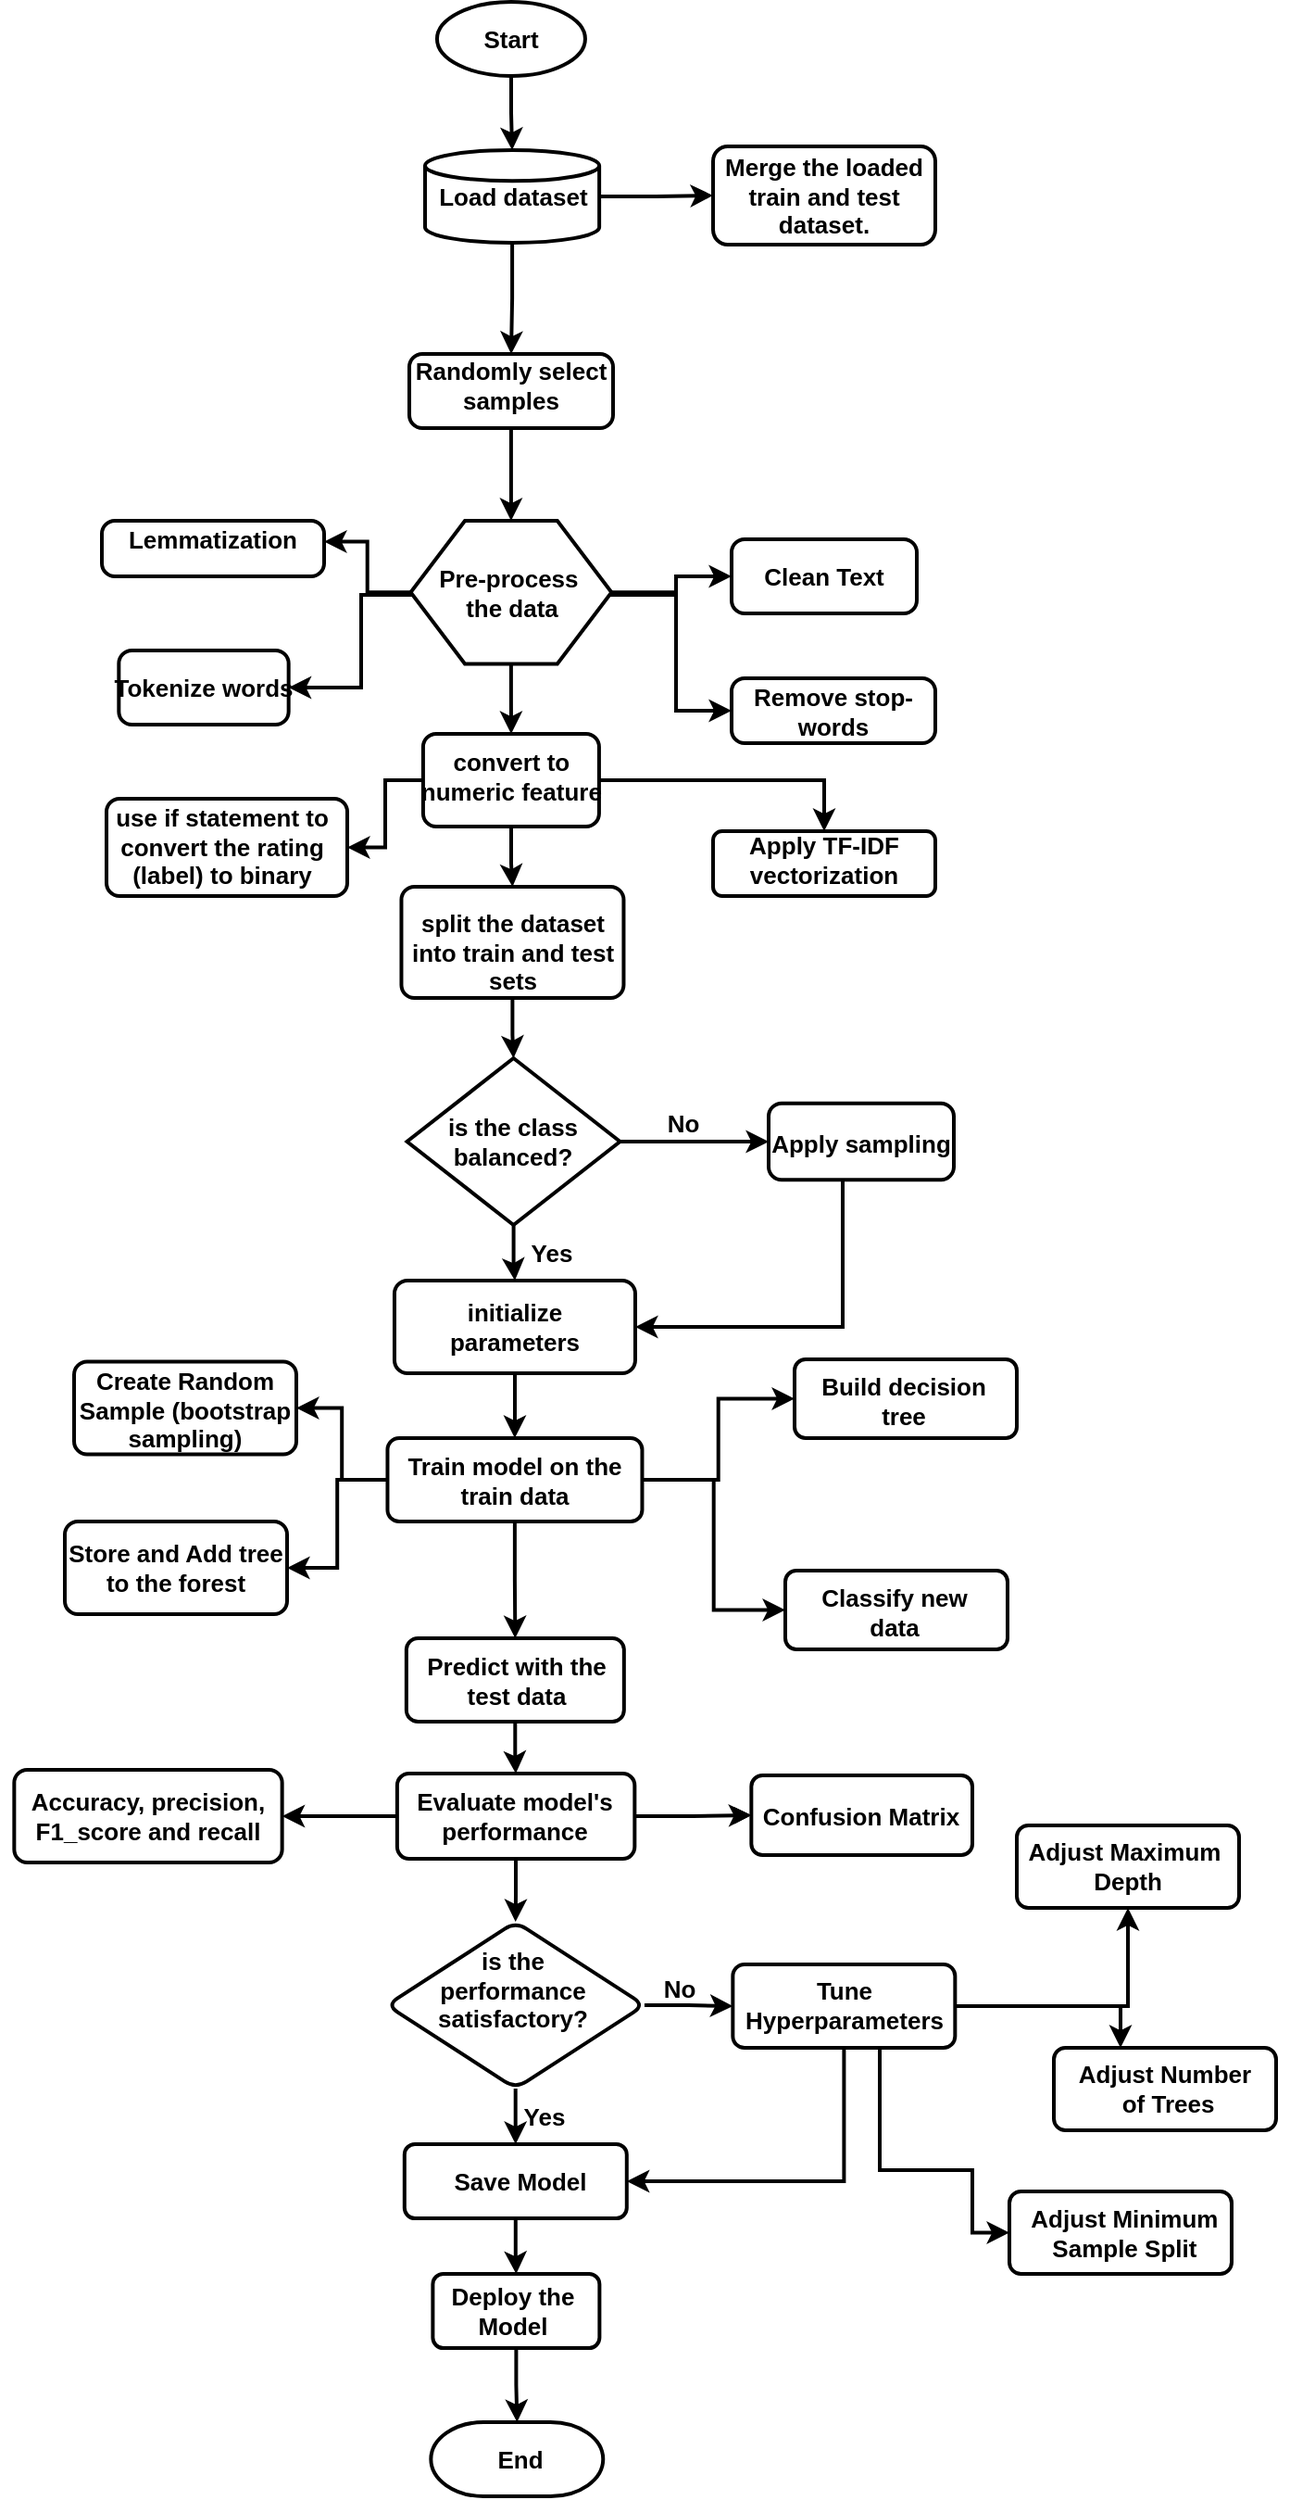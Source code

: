 <mxfile version="24.7.6">
  <diagram name="Page-1" id="PFaxBS-Ukp7_NDawzfFm">
    <mxGraphModel dx="1050" dy="1821" grid="1" gridSize="10" guides="1" tooltips="1" connect="1" arrows="1" fold="1" page="1" pageScale="1" pageWidth="827" pageHeight="1169" math="0" shadow="0">
      <root>
        <mxCell id="0" />
        <mxCell id="1" parent="0" />
        <mxCell id="_dyGJRKh12PWZx9ckZMx-125" value="" style="whiteSpace=wrap;html=1;rounded=1;arcSize=14;strokeWidth=2;" vertex="1" parent="1">
          <mxGeometry x="594" y="864" width="120" height="44.5" as="geometry" />
        </mxCell>
        <mxCell id="_dyGJRKh12PWZx9ckZMx-127" value="" style="whiteSpace=wrap;html=1;rounded=1;arcSize=14;strokeWidth=2;" vertex="1" parent="1">
          <mxGeometry x="590" y="1061.5" width="120" height="44.5" as="geometry" />
        </mxCell>
        <mxCell id="_dyGJRKh12PWZx9ckZMx-6" value="" style="edgeStyle=orthogonalEdgeStyle;rounded=0;orthogonalLoop=1;jettySize=auto;html=1;strokeWidth=2;" edge="1" parent="1" source="7YQOk0jtN4cWd0VONJ17-51" target="_dyGJRKh12PWZx9ckZMx-5">
          <mxGeometry relative="1" as="geometry" />
        </mxCell>
        <mxCell id="_dyGJRKh12PWZx9ckZMx-10" style="edgeStyle=orthogonalEdgeStyle;rounded=0;orthogonalLoop=1;jettySize=auto;html=1;entryX=1;entryY=0.5;entryDx=0;entryDy=0;strokeWidth=2;" edge="1" parent="1" source="7YQOk0jtN4cWd0VONJ17-51" target="7YQOk0jtN4cWd0VONJ17-68">
          <mxGeometry relative="1" as="geometry">
            <mxPoint x="240" y="380" as="targetPoint" />
          </mxGeometry>
        </mxCell>
        <mxCell id="_dyGJRKh12PWZx9ckZMx-13" style="edgeStyle=orthogonalEdgeStyle;rounded=0;orthogonalLoop=1;jettySize=auto;html=1;entryX=0.5;entryY=0;entryDx=0;entryDy=0;strokeWidth=2;" edge="1" parent="1" source="7YQOk0jtN4cWd0VONJ17-51" target="7YQOk0jtN4cWd0VONJ17-56">
          <mxGeometry relative="1" as="geometry" />
        </mxCell>
        <mxCell id="7YQOk0jtN4cWd0VONJ17-51" value="" style="rounded=1;whiteSpace=wrap;html=1;absoluteArcSize=1;arcSize=14;strokeWidth=2;" parent="1" vertex="1">
          <mxGeometry x="273.46" y="275" width="95" height="50" as="geometry" />
        </mxCell>
        <mxCell id="7YQOk0jtN4cWd0VONJ17-6" value="" style="group" parent="1" vertex="1" connectable="0">
          <mxGeometry x="272.5" y="-100" width="80" height="40" as="geometry" />
        </mxCell>
        <mxCell id="7YQOk0jtN4cWd0VONJ17-1" value="" style="strokeWidth=2;html=1;shape=mxgraph.flowchart.start_1;whiteSpace=wrap;" parent="7YQOk0jtN4cWd0VONJ17-6" vertex="1">
          <mxGeometry x="8.47" y="-20" width="80" height="40" as="geometry" />
        </mxCell>
        <mxCell id="7YQOk0jtN4cWd0VONJ17-2" value="&lt;b&gt;&lt;font style=&quot;font-size: 13px;&quot;&gt;Start&lt;/font&gt;&lt;/b&gt;" style="text;strokeColor=none;align=center;fillColor=none;html=1;verticalAlign=middle;whiteSpace=wrap;rounded=0;" parent="7YQOk0jtN4cWd0VONJ17-6" vertex="1">
          <mxGeometry x="24.5" y="-10" width="48" height="20" as="geometry" />
        </mxCell>
        <mxCell id="_dyGJRKh12PWZx9ckZMx-45" style="edgeStyle=orthogonalEdgeStyle;rounded=0;orthogonalLoop=1;jettySize=auto;html=1;exitX=0.5;exitY=1;exitDx=0;exitDy=0;" edge="1" parent="7YQOk0jtN4cWd0VONJ17-6" source="7YQOk0jtN4cWd0VONJ17-2" target="7YQOk0jtN4cWd0VONJ17-2">
          <mxGeometry relative="1" as="geometry" />
        </mxCell>
        <mxCell id="7YQOk0jtN4cWd0VONJ17-23" value="" style="rounded=1;whiteSpace=wrap;html=1;absoluteArcSize=1;arcSize=14;strokeWidth=2;" parent="1" vertex="1">
          <mxGeometry x="440" y="170" width="100" height="40" as="geometry" />
        </mxCell>
        <mxCell id="7YQOk0jtN4cWd0VONJ17-24" value="&lt;b style=&quot;&quot;&gt;&lt;font style=&quot;font-size: 13px;&quot;&gt;Clean Text&lt;/font&gt;&lt;/b&gt;" style="text;strokeColor=none;align=center;fillColor=none;html=1;verticalAlign=middle;whiteSpace=wrap;rounded=0;" parent="1" vertex="1">
          <mxGeometry x="430" y="175" width="120" height="30" as="geometry" />
        </mxCell>
        <mxCell id="7YQOk0jtN4cWd0VONJ17-35" value="" style="group;fontStyle=4" parent="1" vertex="1" connectable="0">
          <mxGeometry x="100" y="160" width="120" height="30" as="geometry" />
        </mxCell>
        <mxCell id="7YQOk0jtN4cWd0VONJ17-22" value="" style="rounded=1;whiteSpace=wrap;html=1;absoluteArcSize=1;arcSize=14;strokeWidth=2;" parent="7YQOk0jtN4cWd0VONJ17-35" vertex="1">
          <mxGeometry width="120" height="30" as="geometry" />
        </mxCell>
        <mxCell id="7YQOk0jtN4cWd0VONJ17-29" value="&lt;b&gt;&lt;span style=&quot;line-height: 107%;&quot;&gt;&lt;font style=&quot;font-size: 13px;&quot;&gt;Lemmatization&lt;/font&gt;&lt;/span&gt;&lt;/b&gt;" style="text;strokeColor=none;align=center;fillColor=none;html=1;verticalAlign=middle;whiteSpace=wrap;rounded=0;" parent="7YQOk0jtN4cWd0VONJ17-35" vertex="1">
          <mxGeometry width="120" height="22.5" as="geometry" />
        </mxCell>
        <mxCell id="7YQOk0jtN4cWd0VONJ17-36" style="edgeStyle=orthogonalEdgeStyle;rounded=0;orthogonalLoop=1;jettySize=auto;html=1;entryX=1;entryY=0.5;entryDx=0;entryDy=0;strokeWidth=2;" parent="1" source="7YQOk0jtN4cWd0VONJ17-25" target="7YQOk0jtN4cWd0VONJ17-29" edge="1">
          <mxGeometry relative="1" as="geometry" />
        </mxCell>
        <mxCell id="7YQOk0jtN4cWd0VONJ17-38" value="" style="group;fontStyle=4" parent="1" vertex="1" connectable="0">
          <mxGeometry x="100" y="230" width="110" height="40" as="geometry" />
        </mxCell>
        <mxCell id="7YQOk0jtN4cWd0VONJ17-21" value="" style="rounded=1;whiteSpace=wrap;html=1;absoluteArcSize=1;arcSize=14;strokeWidth=2;" parent="7YQOk0jtN4cWd0VONJ17-38" vertex="1">
          <mxGeometry x="9.167" width="91.667" height="40" as="geometry" />
        </mxCell>
        <mxCell id="7YQOk0jtN4cWd0VONJ17-27" value="&lt;b style=&quot;&quot;&gt;&lt;font style=&quot;font-size: 13px;&quot;&gt;Tokenize words&lt;/font&gt;&lt;/b&gt;" style="text;strokeColor=none;align=center;fillColor=none;html=1;verticalAlign=middle;whiteSpace=wrap;rounded=0;" parent="7YQOk0jtN4cWd0VONJ17-38" vertex="1">
          <mxGeometry y="5" width="110" height="30" as="geometry" />
        </mxCell>
        <mxCell id="7YQOk0jtN4cWd0VONJ17-44" style="edgeStyle=orthogonalEdgeStyle;rounded=0;orthogonalLoop=1;jettySize=auto;html=1;strokeWidth=2;" parent="1" source="7YQOk0jtN4cWd0VONJ17-25" target="7YQOk0jtN4cWd0VONJ17-21" edge="1">
          <mxGeometry relative="1" as="geometry">
            <Array as="points">
              <mxPoint x="240" y="200" />
              <mxPoint x="240" y="250" />
            </Array>
          </mxGeometry>
        </mxCell>
        <mxCell id="7YQOk0jtN4cWd0VONJ17-45" style="edgeStyle=orthogonalEdgeStyle;rounded=0;orthogonalLoop=1;jettySize=auto;html=1;entryX=0;entryY=0.5;entryDx=0;entryDy=0;strokeWidth=2;" parent="1" source="7YQOk0jtN4cWd0VONJ17-25" target="7YQOk0jtN4cWd0VONJ17-23" edge="1">
          <mxGeometry relative="1" as="geometry">
            <Array as="points">
              <mxPoint x="410" y="199" />
              <mxPoint x="410" y="190" />
            </Array>
          </mxGeometry>
        </mxCell>
        <mxCell id="7YQOk0jtN4cWd0VONJ17-48" style="edgeStyle=orthogonalEdgeStyle;rounded=0;orthogonalLoop=1;jettySize=auto;html=1;entryX=0;entryY=0.5;entryDx=0;entryDy=0;strokeWidth=2;" parent="1" source="7YQOk0jtN4cWd0VONJ17-25" target="7YQOk0jtN4cWd0VONJ17-12" edge="1">
          <mxGeometry relative="1" as="geometry">
            <Array as="points">
              <mxPoint x="410" y="200" />
              <mxPoint x="410" y="263" />
            </Array>
          </mxGeometry>
        </mxCell>
        <mxCell id="7YQOk0jtN4cWd0VONJ17-50" value="&lt;b style=&quot;&quot;&gt;&lt;font style=&quot;font-size: 13px;&quot;&gt;convert to&amp;nbsp;&lt;/font&gt;&lt;/b&gt;&lt;div&gt;&lt;b style=&quot;&quot;&gt;&lt;font style=&quot;font-size: 13px;&quot;&gt;numeric feature&amp;nbsp;&lt;/font&gt;&lt;/b&gt;&lt;/div&gt;" style="text;strokeColor=none;align=center;fillColor=none;html=1;verticalAlign=middle;whiteSpace=wrap;rounded=0;" parent="1" vertex="1">
          <mxGeometry x="262.98" y="285" width="120" height="25" as="geometry" />
        </mxCell>
        <mxCell id="7YQOk0jtN4cWd0VONJ17-53" style="edgeStyle=orthogonalEdgeStyle;rounded=0;orthogonalLoop=1;jettySize=auto;html=1;strokeWidth=2;" parent="1" source="7YQOk0jtN4cWd0VONJ17-25" target="7YQOk0jtN4cWd0VONJ17-51" edge="1">
          <mxGeometry relative="1" as="geometry" />
        </mxCell>
        <mxCell id="7YQOk0jtN4cWd0VONJ17-58" style="edgeStyle=orthogonalEdgeStyle;rounded=0;orthogonalLoop=1;jettySize=auto;html=1;strokeWidth=2;" parent="1" source="7YQOk0jtN4cWd0VONJ17-54" target="7YQOk0jtN4cWd0VONJ17-57" edge="1">
          <mxGeometry relative="1" as="geometry" />
        </mxCell>
        <mxCell id="_dyGJRKh12PWZx9ckZMx-16" style="edgeStyle=orthogonalEdgeStyle;rounded=0;orthogonalLoop=1;jettySize=auto;html=1;entryX=0.5;entryY=0;entryDx=0;entryDy=0;strokeWidth=2;" edge="1" parent="1" source="7YQOk0jtN4cWd0VONJ17-54" target="7YQOk0jtN4cWd0VONJ17-61">
          <mxGeometry relative="1" as="geometry" />
        </mxCell>
        <mxCell id="7YQOk0jtN4cWd0VONJ17-54" value="" style="strokeWidth=2;html=1;shape=mxgraph.flowchart.decision;whiteSpace=wrap;" parent="1" vertex="1">
          <mxGeometry x="264.76" y="450" width="115" height="90" as="geometry" />
        </mxCell>
        <mxCell id="7YQOk0jtN4cWd0VONJ17-55" value="&lt;b&gt;&lt;font style=&quot;font-size: 13px;&quot;&gt;is the class balanced?&lt;/font&gt;&lt;/b&gt;" style="text;strokeColor=none;align=center;fillColor=none;html=1;verticalAlign=middle;whiteSpace=wrap;rounded=0;" parent="1" vertex="1">
          <mxGeometry x="262.26" y="480" width="120" height="30" as="geometry" />
        </mxCell>
        <mxCell id="7YQOk0jtN4cWd0VONJ17-56" value="" style="rounded=1;whiteSpace=wrap;html=1;absoluteArcSize=1;arcSize=14;strokeWidth=2;" parent="1" vertex="1">
          <mxGeometry x="261.73" y="357.5" width="120" height="60" as="geometry" />
        </mxCell>
        <mxCell id="_dyGJRKh12PWZx9ckZMx-19" style="edgeStyle=orthogonalEdgeStyle;rounded=0;orthogonalLoop=1;jettySize=auto;html=1;entryX=1;entryY=0.5;entryDx=0;entryDy=0;strokeWidth=2;" edge="1" parent="1" source="7YQOk0jtN4cWd0VONJ17-57" target="7YQOk0jtN4cWd0VONJ17-61">
          <mxGeometry relative="1" as="geometry">
            <Array as="points">
              <mxPoint x="500" y="595" />
            </Array>
          </mxGeometry>
        </mxCell>
        <mxCell id="7YQOk0jtN4cWd0VONJ17-57" value="" style="rounded=1;whiteSpace=wrap;html=1;absoluteArcSize=1;arcSize=14;strokeWidth=2;" parent="1" vertex="1">
          <mxGeometry x="460" y="474.37" width="100" height="41.25" as="geometry" />
        </mxCell>
        <mxCell id="_dyGJRKh12PWZx9ckZMx-24" value="" style="edgeStyle=orthogonalEdgeStyle;rounded=0;orthogonalLoop=1;jettySize=auto;html=1;strokeWidth=2;" edge="1" parent="1" source="7YQOk0jtN4cWd0VONJ17-61" target="_dyGJRKh12PWZx9ckZMx-23">
          <mxGeometry relative="1" as="geometry" />
        </mxCell>
        <mxCell id="7YQOk0jtN4cWd0VONJ17-61" value="" style="rounded=1;whiteSpace=wrap;html=1;absoluteArcSize=1;arcSize=14;strokeWidth=2;" parent="1" vertex="1">
          <mxGeometry x="257.98" y="570" width="130" height="50" as="geometry" />
        </mxCell>
        <mxCell id="7YQOk0jtN4cWd0VONJ17-62" value="&lt;b&gt;&lt;font style=&quot;font-size: 13px;&quot;&gt;split the dataset into train and test sets&lt;/font&gt;&lt;/b&gt;" style="text;strokeColor=none;align=center;fillColor=none;html=1;verticalAlign=middle;whiteSpace=wrap;rounded=0;" parent="1" vertex="1">
          <mxGeometry x="261.73" y="377.5" width="120" height="30" as="geometry" />
        </mxCell>
        <mxCell id="7YQOk0jtN4cWd0VONJ17-63" value="&lt;b&gt;&lt;font style=&quot;font-size: 13px;&quot;&gt;Apply sampling&lt;/font&gt;&lt;/b&gt;" style="text;strokeColor=none;align=center;fillColor=none;html=1;verticalAlign=middle;whiteSpace=wrap;rounded=0;" parent="1" vertex="1">
          <mxGeometry x="450" y="481" width="120" height="30" as="geometry" />
        </mxCell>
        <mxCell id="7YQOk0jtN4cWd0VONJ17-67" value="&lt;span style=&quot;font-size: 13px;&quot;&gt;&lt;b&gt;initialize parameters&lt;/b&gt;&lt;/span&gt;" style="text;strokeColor=none;align=center;fillColor=none;html=1;verticalAlign=middle;whiteSpace=wrap;rounded=0;" parent="1" vertex="1">
          <mxGeometry x="262.98" y="580" width="120" height="30" as="geometry" />
        </mxCell>
        <mxCell id="7YQOk0jtN4cWd0VONJ17-68" value="" style="rounded=1;whiteSpace=wrap;html=1;absoluteArcSize=1;arcSize=14;strokeWidth=2;" parent="1" vertex="1">
          <mxGeometry x="102.5" y="310" width="130" height="52.5" as="geometry" />
        </mxCell>
        <mxCell id="7YQOk0jtN4cWd0VONJ17-31" value="" style="group;strokeWidth=4;strokeColor=none;" parent="1" vertex="1" connectable="0">
          <mxGeometry x="266.73" y="160" width="117.5" height="85" as="geometry" />
        </mxCell>
        <mxCell id="7YQOk0jtN4cWd0VONJ17-25" value="" style="verticalLabelPosition=bottom;verticalAlign=top;html=1;shape=hexagon;perimeter=hexagonPerimeter2;arcSize=6;size=0.27;strokeWidth=2;" parent="7YQOk0jtN4cWd0VONJ17-31" vertex="1">
          <mxGeometry width="108.462" height="77.273" as="geometry" />
        </mxCell>
        <mxCell id="7YQOk0jtN4cWd0VONJ17-11" value="&lt;b style=&quot;font-size: 13px;&quot;&gt;&lt;font style=&quot;font-size: 13px;&quot;&gt;Pre-process&amp;nbsp;&lt;/font&gt;&lt;/b&gt;&lt;div style=&quot;font-size: 13px;&quot;&gt;&lt;b style=&quot;&quot;&gt;&lt;font style=&quot;font-size: 13px;&quot;&gt;the data&lt;/font&gt;&lt;/b&gt;&lt;/div&gt;" style="text;strokeColor=none;align=center;fillColor=none;html=1;verticalAlign=middle;whiteSpace=wrap;rounded=0;" parent="7YQOk0jtN4cWd0VONJ17-31" vertex="1">
          <mxGeometry x="6.779" y="30.082" width="94.904" height="17.108" as="geometry" />
        </mxCell>
        <mxCell id="7YQOk0jtN4cWd0VONJ17-77" value="" style="group" parent="1" vertex="1" connectable="0">
          <mxGeometry x="440" y="260" width="120" height="35" as="geometry" />
        </mxCell>
        <mxCell id="7YQOk0jtN4cWd0VONJ17-12" value="" style="rounded=1;whiteSpace=wrap;html=1;absoluteArcSize=1;arcSize=14;strokeWidth=2;" parent="7YQOk0jtN4cWd0VONJ17-77" vertex="1">
          <mxGeometry y="-15" width="110" height="35" as="geometry" />
        </mxCell>
        <mxCell id="7YQOk0jtN4cWd0VONJ17-28" value="&lt;b style=&quot;&quot;&gt;&lt;font style=&quot;font-size: 13px;&quot;&gt;Remove stop-words&lt;/font&gt;&lt;/b&gt;" style="text;strokeColor=none;align=center;fillColor=none;html=1;verticalAlign=middle;whiteSpace=wrap;rounded=0;" parent="7YQOk0jtN4cWd0VONJ17-77" vertex="1">
          <mxGeometry y="-1.5" width="110" height="8" as="geometry" />
        </mxCell>
        <mxCell id="_dyGJRKh12PWZx9ckZMx-3" value="&lt;b&gt;&lt;font style=&quot;font-size: 13px;&quot;&gt;Yes&lt;/font&gt;&lt;/b&gt;" style="text;strokeColor=none;align=center;fillColor=none;html=1;verticalAlign=middle;whiteSpace=wrap;rounded=0;" vertex="1" parent="1">
          <mxGeometry x="282.98" y="540" width="120" height="30" as="geometry" />
        </mxCell>
        <mxCell id="_dyGJRKh12PWZx9ckZMx-4" value="&lt;b&gt;&lt;font style=&quot;font-size: 13px;&quot;&gt;No&lt;/font&gt;&lt;/b&gt;" style="text;strokeColor=none;align=center;fillColor=none;html=1;verticalAlign=middle;whiteSpace=wrap;rounded=0;" vertex="1" parent="1">
          <mxGeometry x="354" y="470" width="120" height="30" as="geometry" />
        </mxCell>
        <mxCell id="_dyGJRKh12PWZx9ckZMx-5" value="" style="whiteSpace=wrap;html=1;rounded=1;arcSize=14;strokeWidth=2;" vertex="1" parent="1">
          <mxGeometry x="430" y="327.5" width="120" height="35" as="geometry" />
        </mxCell>
        <mxCell id="_dyGJRKh12PWZx9ckZMx-7" value="&lt;span style=&quot;font-size: 13px;&quot;&gt;&lt;b&gt;Apply TF-IDF vectorization&lt;/b&gt;&lt;/span&gt;" style="text;strokeColor=none;align=center;fillColor=none;html=1;verticalAlign=middle;whiteSpace=wrap;rounded=0;" vertex="1" parent="1">
          <mxGeometry x="430" y="327.5" width="120" height="30" as="geometry" />
        </mxCell>
        <mxCell id="_dyGJRKh12PWZx9ckZMx-11" value="&lt;span style=&quot;font-size: 13px;&quot;&gt;&lt;b&gt;use if statement to convert the rating (label) to binary&lt;/b&gt;&lt;/span&gt;" style="text;strokeColor=none;align=center;fillColor=none;html=1;verticalAlign=middle;whiteSpace=wrap;rounded=0;" vertex="1" parent="1">
          <mxGeometry x="104.5" y="321.25" width="120" height="30" as="geometry" />
        </mxCell>
        <mxCell id="_dyGJRKh12PWZx9ckZMx-15" style="edgeStyle=orthogonalEdgeStyle;rounded=0;orthogonalLoop=1;jettySize=auto;html=1;entryX=0.5;entryY=0;entryDx=0;entryDy=0;entryPerimeter=0;strokeWidth=2;" edge="1" parent="1" source="7YQOk0jtN4cWd0VONJ17-56" target="7YQOk0jtN4cWd0VONJ17-54">
          <mxGeometry relative="1" as="geometry" />
        </mxCell>
        <mxCell id="_dyGJRKh12PWZx9ckZMx-27" value="" style="edgeStyle=orthogonalEdgeStyle;rounded=0;orthogonalLoop=1;jettySize=auto;html=1;strokeWidth=2;" edge="1" parent="1" source="_dyGJRKh12PWZx9ckZMx-23" target="_dyGJRKh12PWZx9ckZMx-26">
          <mxGeometry relative="1" as="geometry" />
        </mxCell>
        <mxCell id="_dyGJRKh12PWZx9ckZMx-118" style="edgeStyle=orthogonalEdgeStyle;rounded=0;orthogonalLoop=1;jettySize=auto;html=1;entryX=1;entryY=0.5;entryDx=0;entryDy=0;strokeWidth=2;" edge="1" parent="1" source="_dyGJRKh12PWZx9ckZMx-23" target="_dyGJRKh12PWZx9ckZMx-30">
          <mxGeometry relative="1" as="geometry" />
        </mxCell>
        <mxCell id="_dyGJRKh12PWZx9ckZMx-120" style="edgeStyle=orthogonalEdgeStyle;rounded=0;orthogonalLoop=1;jettySize=auto;html=1;entryX=1;entryY=0.5;entryDx=0;entryDy=0;strokeWidth=2;" edge="1" parent="1" source="_dyGJRKh12PWZx9ckZMx-23" target="_dyGJRKh12PWZx9ckZMx-113">
          <mxGeometry relative="1" as="geometry" />
        </mxCell>
        <mxCell id="_dyGJRKh12PWZx9ckZMx-121" style="edgeStyle=orthogonalEdgeStyle;rounded=0;orthogonalLoop=1;jettySize=auto;html=1;entryX=0;entryY=0.5;entryDx=0;entryDy=0;strokeWidth=2;" edge="1" parent="1" source="_dyGJRKh12PWZx9ckZMx-23" target="_dyGJRKh12PWZx9ckZMx-115">
          <mxGeometry relative="1" as="geometry" />
        </mxCell>
        <mxCell id="_dyGJRKh12PWZx9ckZMx-122" style="edgeStyle=orthogonalEdgeStyle;rounded=0;orthogonalLoop=1;jettySize=auto;html=1;entryX=0.5;entryY=0;entryDx=0;entryDy=0;strokeWidth=2;" edge="1" parent="1" source="_dyGJRKh12PWZx9ckZMx-23" target="_dyGJRKh12PWZx9ckZMx-32">
          <mxGeometry relative="1" as="geometry" />
        </mxCell>
        <mxCell id="_dyGJRKh12PWZx9ckZMx-23" value="" style="whiteSpace=wrap;html=1;rounded=1;arcSize=14;strokeWidth=2;" vertex="1" parent="1">
          <mxGeometry x="254.23" y="655" width="137.5" height="45" as="geometry" />
        </mxCell>
        <mxCell id="_dyGJRKh12PWZx9ckZMx-25" value="&lt;b&gt;&lt;font style=&quot;font-size: 13px;&quot;&gt;Train model on the train data&lt;/font&gt;&lt;/b&gt;" style="text;strokeColor=none;align=center;fillColor=none;html=1;verticalAlign=middle;whiteSpace=wrap;rounded=0;" vertex="1" parent="1">
          <mxGeometry x="257.98" y="662.5" width="130" height="30" as="geometry" />
        </mxCell>
        <mxCell id="_dyGJRKh12PWZx9ckZMx-26" value="" style="whiteSpace=wrap;html=1;rounded=1;arcSize=14;strokeWidth=2;" vertex="1" parent="1">
          <mxGeometry x="474" y="612.5" width="120" height="42.5" as="geometry" />
        </mxCell>
        <mxCell id="_dyGJRKh12PWZx9ckZMx-29" value="&lt;b&gt;&lt;font style=&quot;font-size: 13px;&quot;&gt;Build decision tree&lt;/font&gt;&lt;/b&gt;" style="text;strokeColor=none;align=center;fillColor=none;html=1;verticalAlign=middle;whiteSpace=wrap;rounded=0;" vertex="1" parent="1">
          <mxGeometry x="478.23" y="619.75" width="110" height="30" as="geometry" />
        </mxCell>
        <mxCell id="_dyGJRKh12PWZx9ckZMx-30" value="" style="whiteSpace=wrap;html=1;rounded=1;arcSize=14;strokeWidth=2;" vertex="1" parent="1">
          <mxGeometry x="85.0" y="613.75" width="120" height="50" as="geometry" />
        </mxCell>
        <mxCell id="_dyGJRKh12PWZx9ckZMx-28" value="&lt;b&gt;&lt;font style=&quot;font-size: 13px;&quot;&gt;Create Random Sample (&lt;/font&gt;&lt;/b&gt;&lt;b&gt;&lt;font style=&quot;font-size: 13px;&quot;&gt;bootstrap sampling&lt;/font&gt;&lt;/b&gt;&lt;b&gt;&lt;font style=&quot;font-size: 13px;&quot;&gt;)&lt;/font&gt;&lt;/b&gt;" style="text;strokeColor=none;align=center;fillColor=none;html=1;verticalAlign=middle;whiteSpace=wrap;rounded=0;" vertex="1" parent="1">
          <mxGeometry x="80.0" y="625" width="130" height="30" as="geometry" />
        </mxCell>
        <mxCell id="_dyGJRKh12PWZx9ckZMx-37" value="" style="edgeStyle=orthogonalEdgeStyle;rounded=0;orthogonalLoop=1;jettySize=auto;html=1;strokeWidth=2;" edge="1" parent="1" source="_dyGJRKh12PWZx9ckZMx-32" target="_dyGJRKh12PWZx9ckZMx-36">
          <mxGeometry relative="1" as="geometry" />
        </mxCell>
        <mxCell id="_dyGJRKh12PWZx9ckZMx-32" value="" style="whiteSpace=wrap;html=1;rounded=1;arcSize=14;strokeWidth=2;" vertex="1" parent="1">
          <mxGeometry x="264.42" y="763" width="117.5" height="45" as="geometry" />
        </mxCell>
        <mxCell id="_dyGJRKh12PWZx9ckZMx-34" value="&lt;span style=&quot;font-size: 13px;&quot;&gt;&lt;b&gt;Predict with the test data&lt;/b&gt;&lt;/span&gt;" style="text;strokeColor=none;align=center;fillColor=none;html=1;verticalAlign=middle;whiteSpace=wrap;rounded=0;" vertex="1" parent="1">
          <mxGeometry x="269.42" y="770.5" width="110" height="30" as="geometry" />
        </mxCell>
        <mxCell id="_dyGJRKh12PWZx9ckZMx-54" value="" style="edgeStyle=orthogonalEdgeStyle;rounded=0;orthogonalLoop=1;jettySize=auto;html=1;strokeWidth=2;" edge="1" parent="1" source="_dyGJRKh12PWZx9ckZMx-36" target="_dyGJRKh12PWZx9ckZMx-53">
          <mxGeometry relative="1" as="geometry" />
        </mxCell>
        <mxCell id="_dyGJRKh12PWZx9ckZMx-79" value="" style="edgeStyle=orthogonalEdgeStyle;rounded=0;orthogonalLoop=1;jettySize=auto;html=1;" edge="1" parent="1" source="_dyGJRKh12PWZx9ckZMx-36" target="_dyGJRKh12PWZx9ckZMx-78">
          <mxGeometry relative="1" as="geometry" />
        </mxCell>
        <mxCell id="_dyGJRKh12PWZx9ckZMx-80" value="" style="edgeStyle=orthogonalEdgeStyle;rounded=0;orthogonalLoop=1;jettySize=auto;html=1;strokeWidth=2;" edge="1" parent="1" source="_dyGJRKh12PWZx9ckZMx-36" target="_dyGJRKh12PWZx9ckZMx-78">
          <mxGeometry relative="1" as="geometry" />
        </mxCell>
        <mxCell id="_dyGJRKh12PWZx9ckZMx-88" value="" style="edgeStyle=orthogonalEdgeStyle;rounded=0;orthogonalLoop=1;jettySize=auto;html=1;strokeWidth=2;" edge="1" parent="1" source="_dyGJRKh12PWZx9ckZMx-36" target="_dyGJRKh12PWZx9ckZMx-87">
          <mxGeometry relative="1" as="geometry" />
        </mxCell>
        <mxCell id="_dyGJRKh12PWZx9ckZMx-36" value="" style="whiteSpace=wrap;html=1;rounded=1;arcSize=14;strokeWidth=2;" vertex="1" parent="1">
          <mxGeometry x="259.44" y="836" width="128.23" height="46" as="geometry" />
        </mxCell>
        <mxCell id="_dyGJRKh12PWZx9ckZMx-38" value="&lt;b&gt;&lt;font style=&quot;font-size: 13px;&quot;&gt;Evaluate model&#39;s performance&lt;/font&gt;&lt;/b&gt;" style="text;strokeColor=none;align=center;fillColor=none;html=1;verticalAlign=middle;whiteSpace=wrap;rounded=0;" vertex="1" parent="1">
          <mxGeometry x="258.17" y="844" width="130" height="30" as="geometry" />
        </mxCell>
        <mxCell id="_dyGJRKh12PWZx9ckZMx-59" value="" style="edgeStyle=orthogonalEdgeStyle;rounded=0;orthogonalLoop=1;jettySize=auto;html=1;strokeWidth=2;" edge="1" parent="1" source="_dyGJRKh12PWZx9ckZMx-53" target="_dyGJRKh12PWZx9ckZMx-58">
          <mxGeometry relative="1" as="geometry" />
        </mxCell>
        <mxCell id="_dyGJRKh12PWZx9ckZMx-67" style="edgeStyle=orthogonalEdgeStyle;rounded=0;orthogonalLoop=1;jettySize=auto;html=1;entryX=0.5;entryY=0;entryDx=0;entryDy=0;strokeWidth=2;" edge="1" parent="1" source="_dyGJRKh12PWZx9ckZMx-53" target="_dyGJRKh12PWZx9ckZMx-56">
          <mxGeometry relative="1" as="geometry" />
        </mxCell>
        <mxCell id="_dyGJRKh12PWZx9ckZMx-53" value="" style="rhombus;whiteSpace=wrap;html=1;rounded=1;arcSize=14;strokeWidth=2;" vertex="1" parent="1">
          <mxGeometry x="253.83" y="916" width="139.14" height="90" as="geometry" />
        </mxCell>
        <mxCell id="_dyGJRKh12PWZx9ckZMx-20" value="&lt;b&gt;&lt;font style=&quot;font-size: 13px;&quot;&gt;is the performance satisfactory?&lt;/font&gt;&lt;/b&gt;" style="text;strokeColor=none;align=center;fillColor=none;html=1;verticalAlign=middle;whiteSpace=wrap;rounded=0;" vertex="1" parent="1">
          <mxGeometry x="277.4" y="938" width="90" height="30" as="geometry" />
        </mxCell>
        <mxCell id="_dyGJRKh12PWZx9ckZMx-72" value="" style="edgeStyle=orthogonalEdgeStyle;rounded=0;orthogonalLoop=1;jettySize=auto;html=1;strokeWidth=2;" edge="1" parent="1" source="_dyGJRKh12PWZx9ckZMx-56" target="_dyGJRKh12PWZx9ckZMx-71">
          <mxGeometry relative="1" as="geometry" />
        </mxCell>
        <mxCell id="_dyGJRKh12PWZx9ckZMx-56" value="" style="whiteSpace=wrap;html=1;rounded=1;arcSize=14;strokeWidth=2;" vertex="1" parent="1">
          <mxGeometry x="263.4" y="1036" width="120" height="40" as="geometry" />
        </mxCell>
        <mxCell id="_dyGJRKh12PWZx9ckZMx-63" value="" style="edgeStyle=orthogonalEdgeStyle;rounded=0;orthogonalLoop=1;jettySize=auto;html=1;strokeWidth=2;" edge="1" parent="1" source="_dyGJRKh12PWZx9ckZMx-58" target="_dyGJRKh12PWZx9ckZMx-62">
          <mxGeometry relative="1" as="geometry">
            <Array as="points">
              <mxPoint x="650" y="962" />
            </Array>
          </mxGeometry>
        </mxCell>
        <mxCell id="_dyGJRKh12PWZx9ckZMx-68" style="edgeStyle=orthogonalEdgeStyle;rounded=0;orthogonalLoop=1;jettySize=auto;html=1;entryX=1;entryY=0.5;entryDx=0;entryDy=0;strokeWidth=2;" edge="1" parent="1" source="_dyGJRKh12PWZx9ckZMx-58" target="_dyGJRKh12PWZx9ckZMx-56">
          <mxGeometry relative="1" as="geometry">
            <Array as="points">
              <mxPoint x="500.67" y="1056" />
            </Array>
          </mxGeometry>
        </mxCell>
        <mxCell id="_dyGJRKh12PWZx9ckZMx-129" style="edgeStyle=orthogonalEdgeStyle;rounded=0;orthogonalLoop=1;jettySize=auto;html=1;entryX=0;entryY=0.5;entryDx=0;entryDy=0;strokeWidth=2;" edge="1" parent="1" source="_dyGJRKh12PWZx9ckZMx-58" target="_dyGJRKh12PWZx9ckZMx-127">
          <mxGeometry relative="1" as="geometry">
            <Array as="points">
              <mxPoint x="520" y="1050" />
              <mxPoint x="570" y="1050" />
              <mxPoint x="570" y="1084" />
            </Array>
          </mxGeometry>
        </mxCell>
        <mxCell id="_dyGJRKh12PWZx9ckZMx-131" style="edgeStyle=orthogonalEdgeStyle;rounded=0;orthogonalLoop=1;jettySize=auto;html=1;entryX=0.5;entryY=1;entryDx=0;entryDy=0;strokeWidth=2;" edge="1" parent="1" source="_dyGJRKh12PWZx9ckZMx-58" target="_dyGJRKh12PWZx9ckZMx-125">
          <mxGeometry relative="1" as="geometry" />
        </mxCell>
        <mxCell id="_dyGJRKh12PWZx9ckZMx-58" value="" style="whiteSpace=wrap;html=1;rounded=1;arcSize=14;strokeWidth=2;" vertex="1" parent="1">
          <mxGeometry x="440.67" y="939" width="120" height="45" as="geometry" />
        </mxCell>
        <mxCell id="_dyGJRKh12PWZx9ckZMx-60" value="&lt;b&gt;&lt;font style=&quot;font-size: 13px;&quot;&gt;Tune Hyperparameters&lt;/font&gt;&lt;/b&gt;" style="text;strokeColor=none;align=center;fillColor=none;html=1;verticalAlign=middle;whiteSpace=wrap;rounded=0;" vertex="1" parent="1">
          <mxGeometry x="455.67" y="946" width="90" height="30" as="geometry" />
        </mxCell>
        <mxCell id="_dyGJRKh12PWZx9ckZMx-62" value="" style="whiteSpace=wrap;html=1;rounded=1;arcSize=14;strokeWidth=2;" vertex="1" parent="1">
          <mxGeometry x="614" y="984" width="120" height="44.5" as="geometry" />
        </mxCell>
        <mxCell id="_dyGJRKh12PWZx9ckZMx-64" value="&lt;b&gt;&lt;font style=&quot;font-size: 13px;&quot;&gt;Save Model&lt;/font&gt;&lt;/b&gt;" style="text;strokeColor=none;align=center;fillColor=none;html=1;verticalAlign=middle;whiteSpace=wrap;rounded=0;" vertex="1" parent="1">
          <mxGeometry x="281.15" y="1041" width="90" height="30" as="geometry" />
        </mxCell>
        <mxCell id="_dyGJRKh12PWZx9ckZMx-61" value="&lt;b&gt;&lt;font style=&quot;font-size: 13px;&quot;&gt;Adjust Number&lt;/font&gt;&lt;/b&gt;&lt;div&gt;&lt;b&gt;&lt;font style=&quot;font-size: 13px;&quot;&gt;&amp;nbsp;of Trees&lt;br&gt;&lt;/font&gt;&lt;/b&gt;&lt;/div&gt;" style="text;strokeColor=none;align=center;fillColor=none;html=1;verticalAlign=middle;whiteSpace=wrap;rounded=0;" vertex="1" parent="1">
          <mxGeometry x="594" y="991.25" width="160" height="30" as="geometry" />
        </mxCell>
        <mxCell id="_dyGJRKh12PWZx9ckZMx-65" value="&lt;b&gt;&lt;font style=&quot;font-size: 13px;&quot;&gt;No&lt;/font&gt;&lt;/b&gt;" style="text;strokeColor=none;align=center;fillColor=none;html=1;verticalAlign=middle;whiteSpace=wrap;rounded=0;" vertex="1" parent="1">
          <mxGeometry x="367.17" y="912.25" width="90" height="79" as="geometry" />
        </mxCell>
        <mxCell id="_dyGJRKh12PWZx9ckZMx-66" value="&lt;b&gt;&lt;font style=&quot;font-size: 13px;&quot;&gt;Yes&lt;/font&gt;&lt;/b&gt;" style="text;strokeColor=none;align=center;fillColor=none;html=1;verticalAlign=middle;whiteSpace=wrap;rounded=0;" vertex="1" parent="1">
          <mxGeometry x="294.23" y="1006" width="90" height="30" as="geometry" />
        </mxCell>
        <mxCell id="_dyGJRKh12PWZx9ckZMx-77" value="" style="edgeStyle=orthogonalEdgeStyle;rounded=0;orthogonalLoop=1;jettySize=auto;html=1;strokeWidth=2;" edge="1" parent="1" source="_dyGJRKh12PWZx9ckZMx-71" target="_dyGJRKh12PWZx9ckZMx-75">
          <mxGeometry relative="1" as="geometry" />
        </mxCell>
        <mxCell id="_dyGJRKh12PWZx9ckZMx-71" value="" style="whiteSpace=wrap;html=1;rounded=1;arcSize=14;strokeWidth=2;" vertex="1" parent="1">
          <mxGeometry x="278.69" y="1106" width="90" height="40" as="geometry" />
        </mxCell>
        <mxCell id="_dyGJRKh12PWZx9ckZMx-73" value="&lt;b&gt;&lt;font style=&quot;font-size: 13px;&quot;&gt;Deploy the Model&lt;/font&gt;&lt;/b&gt;" style="text;strokeColor=none;align=center;fillColor=none;html=1;verticalAlign=middle;whiteSpace=wrap;rounded=0;" vertex="1" parent="1">
          <mxGeometry x="277.17" y="1111" width="90" height="30" as="geometry" />
        </mxCell>
        <mxCell id="_dyGJRKh12PWZx9ckZMx-75" value="" style="strokeWidth=2;html=1;shape=mxgraph.flowchart.terminator;whiteSpace=wrap;" vertex="1" parent="1">
          <mxGeometry x="277.67" y="1186" width="92.96" height="40" as="geometry" />
        </mxCell>
        <mxCell id="_dyGJRKh12PWZx9ckZMx-69" value="&lt;b&gt;&lt;font style=&quot;font-size: 13px;&quot;&gt;End&lt;/font&gt;&lt;/b&gt;" style="text;strokeColor=none;align=center;fillColor=none;html=1;verticalAlign=middle;whiteSpace=wrap;rounded=0;" vertex="1" parent="1">
          <mxGeometry x="281.15" y="1191" width="90" height="30" as="geometry" />
        </mxCell>
        <mxCell id="_dyGJRKh12PWZx9ckZMx-78" value="" style="whiteSpace=wrap;html=1;rounded=1;arcSize=14;strokeWidth=2;" vertex="1" parent="1">
          <mxGeometry x="450.67" y="837" width="119.33" height="43" as="geometry" />
        </mxCell>
        <mxCell id="_dyGJRKh12PWZx9ckZMx-87" value="" style="whiteSpace=wrap;html=1;rounded=1;arcSize=14;strokeWidth=2;" vertex="1" parent="1">
          <mxGeometry x="52.67" y="834" width="144.65" height="50" as="geometry" />
        </mxCell>
        <mxCell id="_dyGJRKh12PWZx9ckZMx-89" value="&lt;b&gt;&lt;font style=&quot;font-size: 13px;&quot;&gt;Accuracy, precision, F1_score and recall&lt;/font&gt;&lt;/b&gt;" style="text;strokeColor=none;align=center;fillColor=none;html=1;verticalAlign=middle;whiteSpace=wrap;rounded=0;" vertex="1" parent="1">
          <mxGeometry x="45" y="844" width="160" height="30" as="geometry" />
        </mxCell>
        <mxCell id="_dyGJRKh12PWZx9ckZMx-92" value="&lt;b&gt;&lt;font style=&quot;font-size: 13px;&quot;&gt;Confusion Matrix&lt;/font&gt;&lt;/b&gt;" style="text;strokeColor=none;align=center;fillColor=none;html=1;verticalAlign=middle;whiteSpace=wrap;rounded=0;" vertex="1" parent="1">
          <mxGeometry x="429.67" y="849.5" width="160" height="18" as="geometry" />
        </mxCell>
        <mxCell id="_dyGJRKh12PWZx9ckZMx-106" style="edgeStyle=orthogonalEdgeStyle;rounded=0;orthogonalLoop=1;jettySize=auto;html=1;entryX=0.5;entryY=0;entryDx=0;entryDy=0;strokeWidth=2;" edge="1" parent="1" source="7YQOk0jtN4cWd0VONJ17-3" target="_dyGJRKh12PWZx9ckZMx-103">
          <mxGeometry relative="1" as="geometry" />
        </mxCell>
        <mxCell id="_dyGJRKh12PWZx9ckZMx-111" value="" style="edgeStyle=orthogonalEdgeStyle;rounded=0;orthogonalLoop=1;jettySize=auto;html=1;strokeWidth=2;" edge="1" parent="1" source="7YQOk0jtN4cWd0VONJ17-3" target="_dyGJRKh12PWZx9ckZMx-110">
          <mxGeometry relative="1" as="geometry" />
        </mxCell>
        <mxCell id="7YQOk0jtN4cWd0VONJ17-3" value="" style="strokeWidth=2;html=1;shape=mxgraph.flowchart.database;whiteSpace=wrap;" parent="1" vertex="1">
          <mxGeometry x="274.5" y="-40" width="94.06" height="50" as="geometry" />
        </mxCell>
        <mxCell id="7YQOk0jtN4cWd0VONJ17-5" value="&lt;b&gt;&lt;font style=&quot;font-size: 13px;&quot;&gt;Load dataset&amp;nbsp;&lt;/font&gt;&lt;/b&gt;" style="text;strokeColor=none;align=center;fillColor=none;html=1;verticalAlign=middle;whiteSpace=wrap;rounded=0;container=1;" parent="1" vertex="1">
          <mxGeometry x="273.75" y="-31.43" width="100" height="32.86" as="geometry" />
        </mxCell>
        <mxCell id="_dyGJRKh12PWZx9ckZMx-107" style="edgeStyle=orthogonalEdgeStyle;rounded=0;orthogonalLoop=1;jettySize=auto;html=1;entryX=0.5;entryY=0;entryDx=0;entryDy=0;strokeWidth=2;" edge="1" parent="1" source="_dyGJRKh12PWZx9ckZMx-103" target="7YQOk0jtN4cWd0VONJ17-25">
          <mxGeometry relative="1" as="geometry" />
        </mxCell>
        <mxCell id="_dyGJRKh12PWZx9ckZMx-103" value="" style="rounded=1;whiteSpace=wrap;html=1;absoluteArcSize=1;arcSize=14;strokeWidth=2;" vertex="1" parent="1">
          <mxGeometry x="266" y="70" width="110" height="40" as="geometry" />
        </mxCell>
        <mxCell id="_dyGJRKh12PWZx9ckZMx-108" style="edgeStyle=orthogonalEdgeStyle;rounded=0;orthogonalLoop=1;jettySize=auto;html=1;entryX=0.5;entryY=0;entryDx=0;entryDy=0;entryPerimeter=0;strokeWidth=2;" edge="1" parent="1" source="7YQOk0jtN4cWd0VONJ17-1" target="7YQOk0jtN4cWd0VONJ17-3">
          <mxGeometry relative="1" as="geometry" />
        </mxCell>
        <mxCell id="_dyGJRKh12PWZx9ckZMx-102" value="&lt;span style=&quot;font-size: 13px;&quot;&gt;&lt;b&gt;Randomly select samples&lt;/b&gt;&lt;/span&gt;" style="text;strokeColor=none;align=center;fillColor=none;html=1;verticalAlign=middle;whiteSpace=wrap;rounded=0;" vertex="1" parent="1">
          <mxGeometry x="260.5" y="72" width="120" height="30" as="geometry" />
        </mxCell>
        <mxCell id="_dyGJRKh12PWZx9ckZMx-110" value="" style="whiteSpace=wrap;html=1;strokeWidth=2;rounded=1;" vertex="1" parent="1">
          <mxGeometry x="430" y="-42" width="120" height="53" as="geometry" />
        </mxCell>
        <mxCell id="_dyGJRKh12PWZx9ckZMx-112" value="&lt;span style=&quot;font-size: 13px;&quot;&gt;&lt;b&gt;Merge the loaded train and test dataset.&lt;/b&gt;&lt;/span&gt;" style="text;strokeColor=none;align=center;fillColor=none;html=1;verticalAlign=middle;whiteSpace=wrap;rounded=0;" vertex="1" parent="1">
          <mxGeometry x="425" y="-30.5" width="130" height="30" as="geometry" />
        </mxCell>
        <mxCell id="_dyGJRKh12PWZx9ckZMx-113" value="" style="whiteSpace=wrap;html=1;rounded=1;arcSize=14;strokeWidth=2;" vertex="1" parent="1">
          <mxGeometry x="80.0" y="700" width="120" height="50" as="geometry" />
        </mxCell>
        <mxCell id="_dyGJRKh12PWZx9ckZMx-114" value="&lt;b&gt;&lt;font style=&quot;font-size: 13px;&quot;&gt;Store and Add tree to the forest&lt;/font&gt;&lt;/b&gt;" style="text;strokeColor=none;align=center;fillColor=none;html=1;verticalAlign=middle;whiteSpace=wrap;rounded=0;" vertex="1" parent="1">
          <mxGeometry x="75.0" y="710" width="130" height="30" as="geometry" />
        </mxCell>
        <mxCell id="_dyGJRKh12PWZx9ckZMx-115" value="" style="whiteSpace=wrap;html=1;rounded=1;arcSize=14;strokeWidth=2;" vertex="1" parent="1">
          <mxGeometry x="469" y="726.5" width="120" height="42.5" as="geometry" />
        </mxCell>
        <mxCell id="_dyGJRKh12PWZx9ckZMx-116" value="&lt;b&gt;&lt;font style=&quot;font-size: 13px;&quot;&gt;Classify new data&lt;/font&gt;&lt;/b&gt;" style="text;strokeColor=none;align=center;fillColor=none;html=1;verticalAlign=middle;whiteSpace=wrap;rounded=0;" vertex="1" parent="1">
          <mxGeometry x="473.23" y="733.75" width="110" height="30" as="geometry" />
        </mxCell>
        <mxCell id="_dyGJRKh12PWZx9ckZMx-124" value="&lt;b&gt;&lt;font style=&quot;font-size: 13px;&quot;&gt;Adjust Maximum&amp;nbsp;&lt;/font&gt;&lt;/b&gt;&lt;div&gt;&lt;b&gt;&lt;font style=&quot;font-size: 13px;&quot;&gt;Depth&lt;/font&gt;&lt;/b&gt;&lt;/div&gt;" style="text;strokeColor=none;align=center;fillColor=none;html=1;verticalAlign=middle;whiteSpace=wrap;rounded=0;" vertex="1" parent="1">
          <mxGeometry x="574" y="871.25" width="160" height="30" as="geometry" />
        </mxCell>
        <mxCell id="_dyGJRKh12PWZx9ckZMx-126" value="&lt;b&gt;&lt;font style=&quot;font-size: 13px;&quot;&gt;Adjust Minimum&amp;nbsp;&lt;/font&gt;&lt;/b&gt;&lt;div&gt;&lt;b&gt;&lt;font style=&quot;font-size: 13px;&quot;&gt;Sample Split&amp;nbsp;&lt;/font&gt;&lt;/b&gt;&lt;/div&gt;" style="text;strokeColor=none;align=center;fillColor=none;html=1;verticalAlign=middle;whiteSpace=wrap;rounded=0;" vertex="1" parent="1">
          <mxGeometry x="574" y="1068.75" width="160" height="30" as="geometry" />
        </mxCell>
      </root>
    </mxGraphModel>
  </diagram>
</mxfile>
